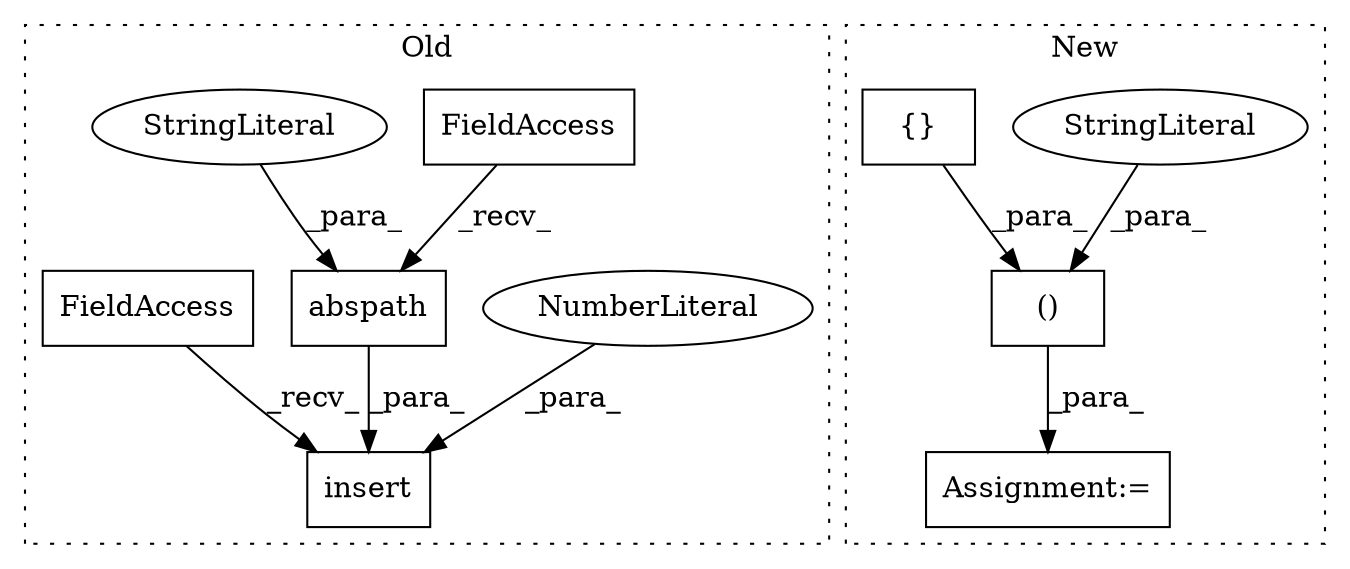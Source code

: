 digraph G {
subgraph cluster0 {
1 [label="abspath" a="32" s="260,289" l="8,1" shape="box"];
3 [label="FieldAccess" a="22" s="252" l="7" shape="box"];
5 [label="insert" a="32" s="243,290" l="7,1" shape="box"];
6 [label="NumberLiteral" a="34" s="250" l="1" shape="ellipse"];
7 [label="StringLiteral" a="45" s="268" l="21" shape="ellipse"];
9 [label="FieldAccess" a="22" s="234" l="8" shape="box"];
label = "Old";
style="dotted";
}
subgraph cluster1 {
2 [label="()" a="106" s="2044" l="96" shape="box"];
4 [label="Assignment:=" a="7" s="2018" l="1" shape="box"];
8 [label="StringLiteral" a="45" s="2125" l="15" shape="ellipse"];
10 [label="{}" a="4" s="1960,1985" l="1,1" shape="box"];
label = "New";
style="dotted";
}
1 -> 5 [label="_para_"];
2 -> 4 [label="_para_"];
3 -> 1 [label="_recv_"];
6 -> 5 [label="_para_"];
7 -> 1 [label="_para_"];
8 -> 2 [label="_para_"];
9 -> 5 [label="_recv_"];
10 -> 2 [label="_para_"];
}